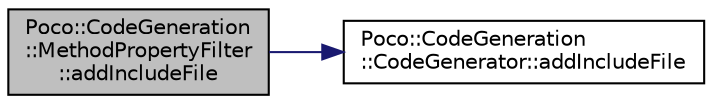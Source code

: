 digraph "Poco::CodeGeneration::MethodPropertyFilter::addIncludeFile"
{
 // LATEX_PDF_SIZE
  edge [fontname="Helvetica",fontsize="10",labelfontname="Helvetica",labelfontsize="10"];
  node [fontname="Helvetica",fontsize="10",shape=record];
  rankdir="LR";
  Node1 [label="Poco::CodeGeneration\l::MethodPropertyFilter\l::addIncludeFile",height=0.2,width=0.4,color="black", fillcolor="grey75", style="filled", fontcolor="black",tooltip="Destroys the MethodPropertyFilter."];
  Node1 -> Node2 [color="midnightblue",fontsize="10",style="solid"];
  Node2 [label="Poco::CodeGeneration\l::CodeGenerator::addIncludeFile",height=0.2,width=0.4,color="black", fillcolor="white", style="filled",URL="$classPoco_1_1CodeGeneration_1_1CodeGenerator.html#a2e1e49f52a0983caf20841d0c1e25ce3",tooltip="Destroys the CodeGenerator."];
}
